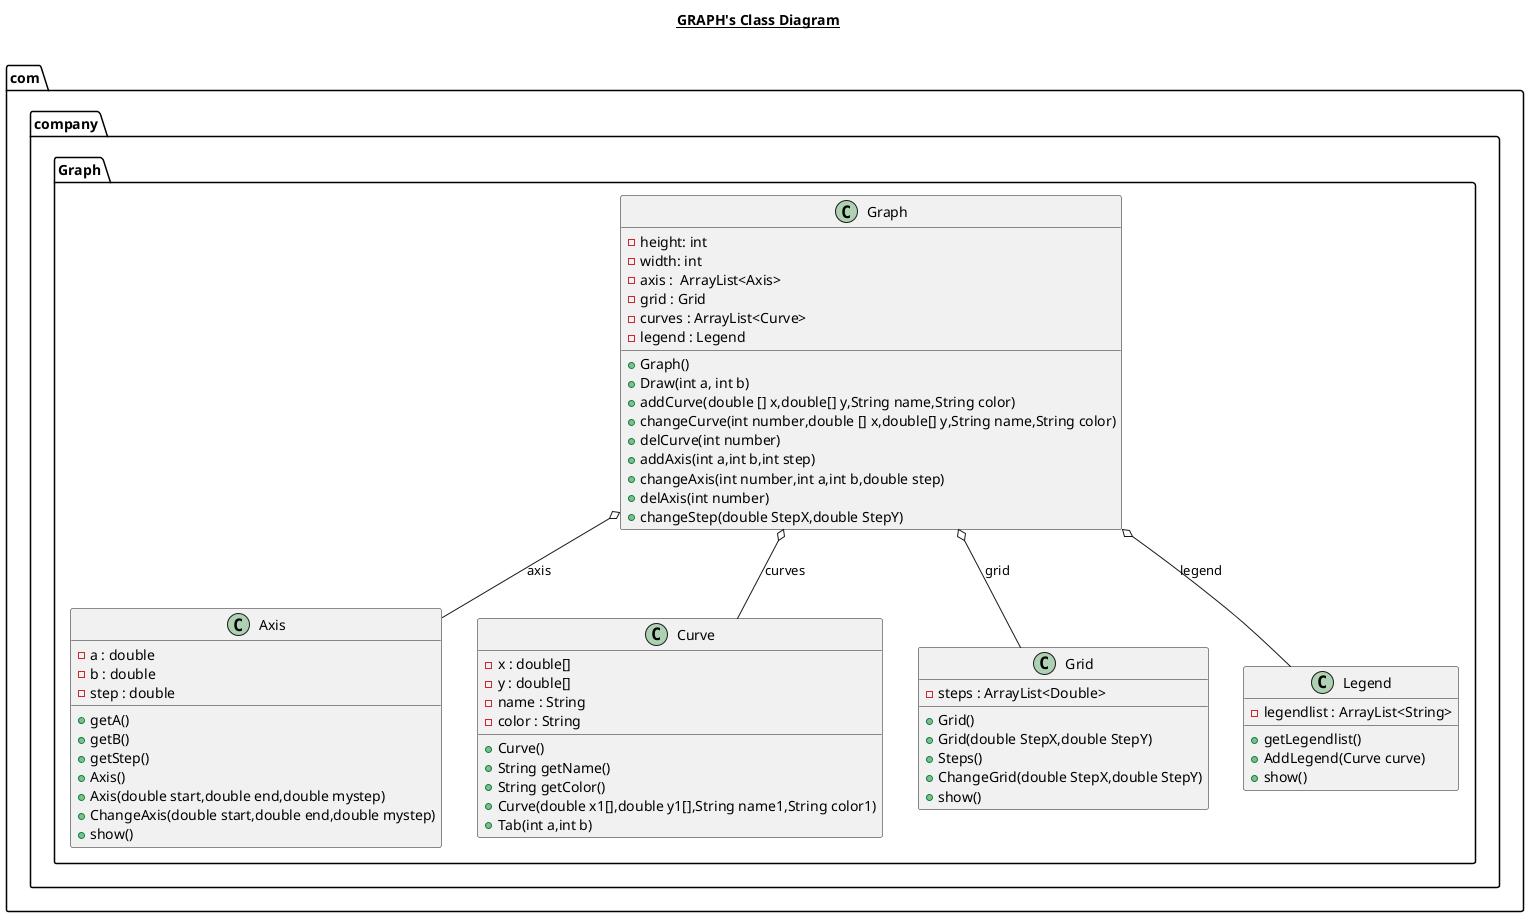 @startuml

title __GRAPH's Class Diagram__\n



namespace com.company {
namespace Graph {
class com.company.Graph.Graph{
    -height: int
    -width: int
    -axis :  ArrayList<Axis>
    -grid : Grid
    -curves : ArrayList<Curve>
    -legend : Legend
    +Graph()
    +Draw(int a, int b)
    +addCurve(double [] x,double[] y,String name,String color)
    +changeCurve(int number,double [] x,double[] y,String name,String color)
    +delCurve(int number)
    +addAxis(int a,int b,int step)
    +changeAxis(int number,int a,int b,double step)
    +delAxis(int number)
    +changeStep(double StepX,double StepY)
}
}
}
namespace com.company {
namespace Graph {
class com.company.Graph.Axis{
   -a : double
   -b : double
   -step : double
   +getA()
   +getB()
   +getStep()
   +Axis()
   +Axis(double start,double end,double mystep)
   +ChangeAxis(double start,double end,double mystep)
   +show()
}
}
}

namespace com.company {
namespace Graph {
class com.company.Graph.Curve{
   -x : double[]
   -y : double[]
   -name : String
   -color : String
   +Curve()
   +String getName()
   +String getColor()
   +Curve(double x1[],double y1[],String name1,String color1)
   +Tab(int a,int b)
}
}
}

namespace com.company {
namespace Graph {
class com.company.Graph.Grid{
   -steps : ArrayList<Double>
   +Grid()
   +Grid(double StepX,double StepY)
   +Steps()
   +ChangeGrid(double StepX,double StepY)
   +show()
}
}
}

namespace com.company {
namespace Graph {
class com.company.Graph.Legend {
   -legendlist : ArrayList<String>
   +getLegendlist()
   +AddLegend(Curve curve)
   +show()
}
}
}

com.company.Graph.Graph o-- com.company.Graph.Axis : axis
com.company.Graph.Graph o-- com.company.Graph.Curve : curves
com.company.Graph.Graph o-- com.company.Graph.Grid : grid
com.company.Graph.Graph o-- com.company.Graph.Legend : legend

@enduml
